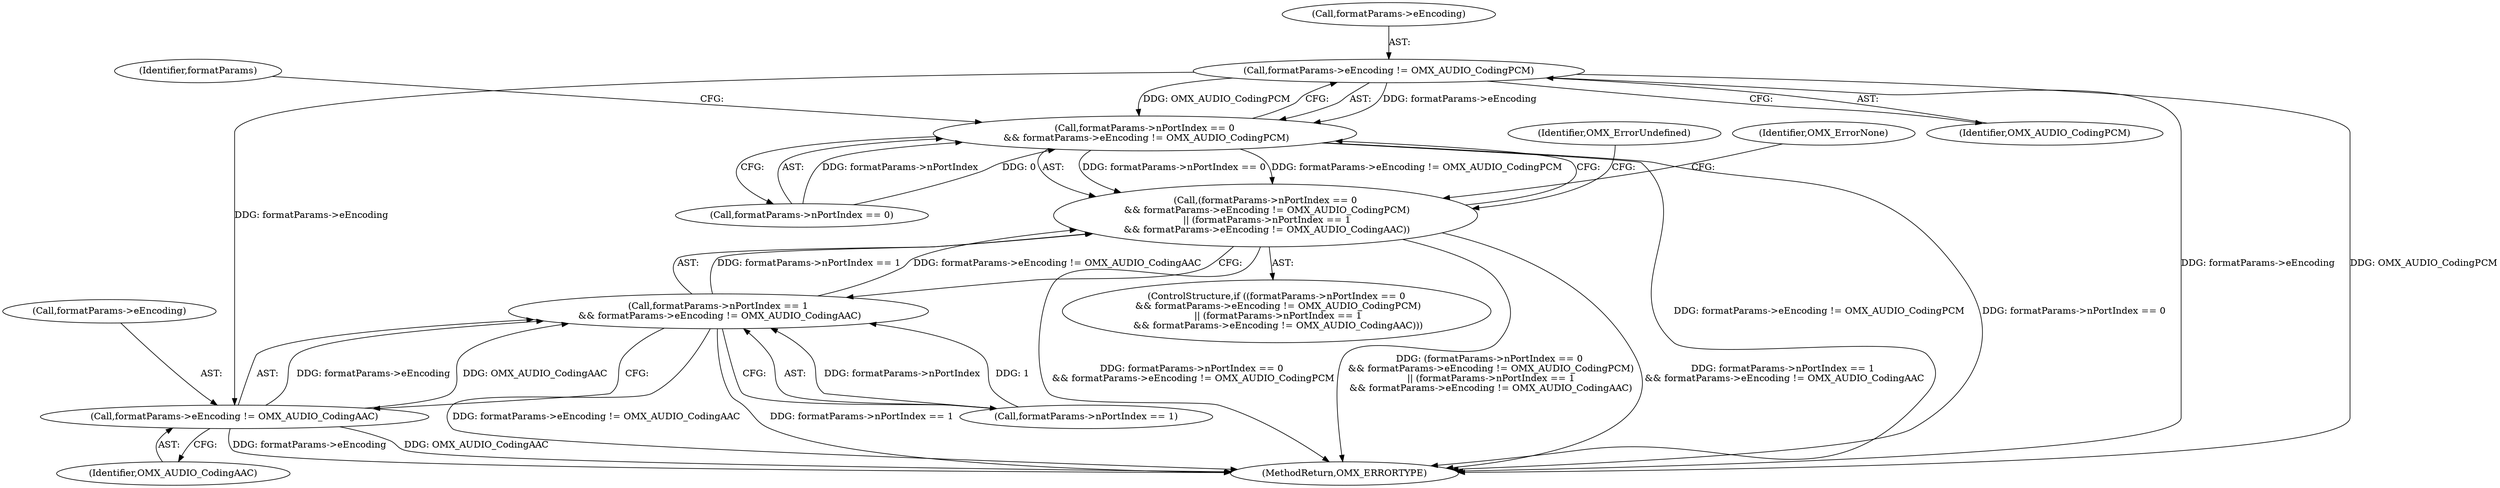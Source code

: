digraph "0_Android_295c883fe3105b19bcd0f9e07d54c6b589fc5bff_3@pointer" {
"1000179" [label="(Call,formatParams->eEncoding != OMX_AUDIO_CodingPCM)"];
"1000173" [label="(Call,formatParams->nPortIndex == 0\n && formatParams->eEncoding != OMX_AUDIO_CodingPCM)"];
"1000172" [label="(Call,(formatParams->nPortIndex == 0\n && formatParams->eEncoding != OMX_AUDIO_CodingPCM)\n || (formatParams->nPortIndex == 1\n && formatParams->eEncoding != OMX_AUDIO_CodingAAC))"];
"1000190" [label="(Call,formatParams->eEncoding != OMX_AUDIO_CodingAAC)"];
"1000184" [label="(Call,formatParams->nPortIndex == 1\n && formatParams->eEncoding != OMX_AUDIO_CodingAAC)"];
"1000197" [label="(Identifier,OMX_ErrorUndefined)"];
"1000180" [label="(Call,formatParams->eEncoding)"];
"1000174" [label="(Call,formatParams->nPortIndex == 0)"];
"1000171" [label="(ControlStructure,if ((formatParams->nPortIndex == 0\n && formatParams->eEncoding != OMX_AUDIO_CodingPCM)\n || (formatParams->nPortIndex == 1\n && formatParams->eEncoding != OMX_AUDIO_CodingAAC)))"];
"1000190" [label="(Call,formatParams->eEncoding != OMX_AUDIO_CodingAAC)"];
"1000183" [label="(Identifier,OMX_AUDIO_CodingPCM)"];
"1000184" [label="(Call,formatParams->nPortIndex == 1\n && formatParams->eEncoding != OMX_AUDIO_CodingAAC)"];
"1000179" [label="(Call,formatParams->eEncoding != OMX_AUDIO_CodingPCM)"];
"1000185" [label="(Call,formatParams->nPortIndex == 1)"];
"1000199" [label="(Identifier,OMX_ErrorNone)"];
"1000194" [label="(Identifier,OMX_AUDIO_CodingAAC)"];
"1000172" [label="(Call,(formatParams->nPortIndex == 0\n && formatParams->eEncoding != OMX_AUDIO_CodingPCM)\n || (formatParams->nPortIndex == 1\n && formatParams->eEncoding != OMX_AUDIO_CodingAAC))"];
"1000173" [label="(Call,formatParams->nPortIndex == 0\n && formatParams->eEncoding != OMX_AUDIO_CodingPCM)"];
"1000191" [label="(Call,formatParams->eEncoding)"];
"1000296" [label="(MethodReturn,OMX_ERRORTYPE)"];
"1000187" [label="(Identifier,formatParams)"];
"1000179" -> "1000173"  [label="AST: "];
"1000179" -> "1000183"  [label="CFG: "];
"1000180" -> "1000179"  [label="AST: "];
"1000183" -> "1000179"  [label="AST: "];
"1000173" -> "1000179"  [label="CFG: "];
"1000179" -> "1000296"  [label="DDG: formatParams->eEncoding"];
"1000179" -> "1000296"  [label="DDG: OMX_AUDIO_CodingPCM"];
"1000179" -> "1000173"  [label="DDG: formatParams->eEncoding"];
"1000179" -> "1000173"  [label="DDG: OMX_AUDIO_CodingPCM"];
"1000179" -> "1000190"  [label="DDG: formatParams->eEncoding"];
"1000173" -> "1000172"  [label="AST: "];
"1000173" -> "1000174"  [label="CFG: "];
"1000174" -> "1000173"  [label="AST: "];
"1000187" -> "1000173"  [label="CFG: "];
"1000172" -> "1000173"  [label="CFG: "];
"1000173" -> "1000296"  [label="DDG: formatParams->eEncoding != OMX_AUDIO_CodingPCM"];
"1000173" -> "1000296"  [label="DDG: formatParams->nPortIndex == 0"];
"1000173" -> "1000172"  [label="DDG: formatParams->nPortIndex == 0"];
"1000173" -> "1000172"  [label="DDG: formatParams->eEncoding != OMX_AUDIO_CodingPCM"];
"1000174" -> "1000173"  [label="DDG: formatParams->nPortIndex"];
"1000174" -> "1000173"  [label="DDG: 0"];
"1000172" -> "1000171"  [label="AST: "];
"1000172" -> "1000184"  [label="CFG: "];
"1000184" -> "1000172"  [label="AST: "];
"1000197" -> "1000172"  [label="CFG: "];
"1000199" -> "1000172"  [label="CFG: "];
"1000172" -> "1000296"  [label="DDG: (formatParams->nPortIndex == 0\n && formatParams->eEncoding != OMX_AUDIO_CodingPCM)\n || (formatParams->nPortIndex == 1\n && formatParams->eEncoding != OMX_AUDIO_CodingAAC)"];
"1000172" -> "1000296"  [label="DDG: formatParams->nPortIndex == 1\n && formatParams->eEncoding != OMX_AUDIO_CodingAAC"];
"1000172" -> "1000296"  [label="DDG: formatParams->nPortIndex == 0\n && formatParams->eEncoding != OMX_AUDIO_CodingPCM"];
"1000184" -> "1000172"  [label="DDG: formatParams->nPortIndex == 1"];
"1000184" -> "1000172"  [label="DDG: formatParams->eEncoding != OMX_AUDIO_CodingAAC"];
"1000190" -> "1000184"  [label="AST: "];
"1000190" -> "1000194"  [label="CFG: "];
"1000191" -> "1000190"  [label="AST: "];
"1000194" -> "1000190"  [label="AST: "];
"1000184" -> "1000190"  [label="CFG: "];
"1000190" -> "1000296"  [label="DDG: OMX_AUDIO_CodingAAC"];
"1000190" -> "1000296"  [label="DDG: formatParams->eEncoding"];
"1000190" -> "1000184"  [label="DDG: formatParams->eEncoding"];
"1000190" -> "1000184"  [label="DDG: OMX_AUDIO_CodingAAC"];
"1000184" -> "1000185"  [label="CFG: "];
"1000185" -> "1000184"  [label="AST: "];
"1000184" -> "1000296"  [label="DDG: formatParams->nPortIndex == 1"];
"1000184" -> "1000296"  [label="DDG: formatParams->eEncoding != OMX_AUDIO_CodingAAC"];
"1000185" -> "1000184"  [label="DDG: formatParams->nPortIndex"];
"1000185" -> "1000184"  [label="DDG: 1"];
}
